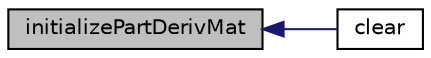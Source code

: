 digraph "initializePartDerivMat"
{
  bgcolor="transparent";
  edge [fontname="Helvetica",fontsize="10",labelfontname="Helvetica",labelfontsize="10"];
  node [fontname="Helvetica",fontsize="10",shape=record];
  rankdir="LR";
  Node69 [label="initializePartDerivMat",height=0.2,width=0.4,color="black", fillcolor="grey75", style="filled", fontcolor="black"];
  Node69 -> Node70 [dir="back",color="midnightblue",fontsize="10",style="solid",fontname="Helvetica"];
  Node70 [label="clear",height=0.2,width=0.4,color="black",URL="$classFoam_1_1DAPartDeriv.html#ac8bb3912a3ce86b15842e79d0b421204",tooltip="clear members in parent and child objects "];
}
